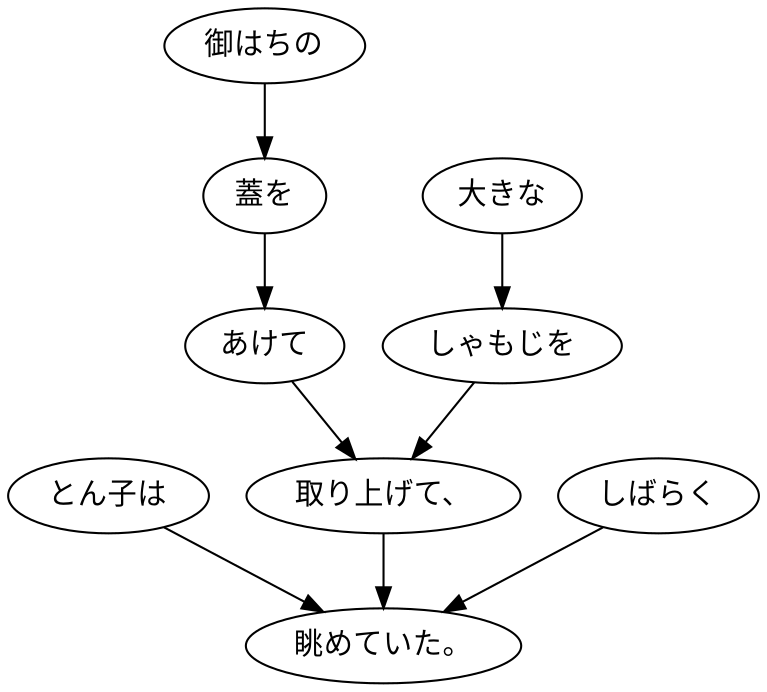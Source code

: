 digraph graph6639 {
	node0 [label="とん子は"];
	node1 [label="御はちの"];
	node2 [label="蓋を"];
	node3 [label="あけて"];
	node4 [label="大きな"];
	node5 [label="しゃもじを"];
	node6 [label="取り上げて、"];
	node7 [label="しばらく"];
	node8 [label="眺めていた。"];
	node0 -> node8;
	node1 -> node2;
	node2 -> node3;
	node3 -> node6;
	node4 -> node5;
	node5 -> node6;
	node6 -> node8;
	node7 -> node8;
}
